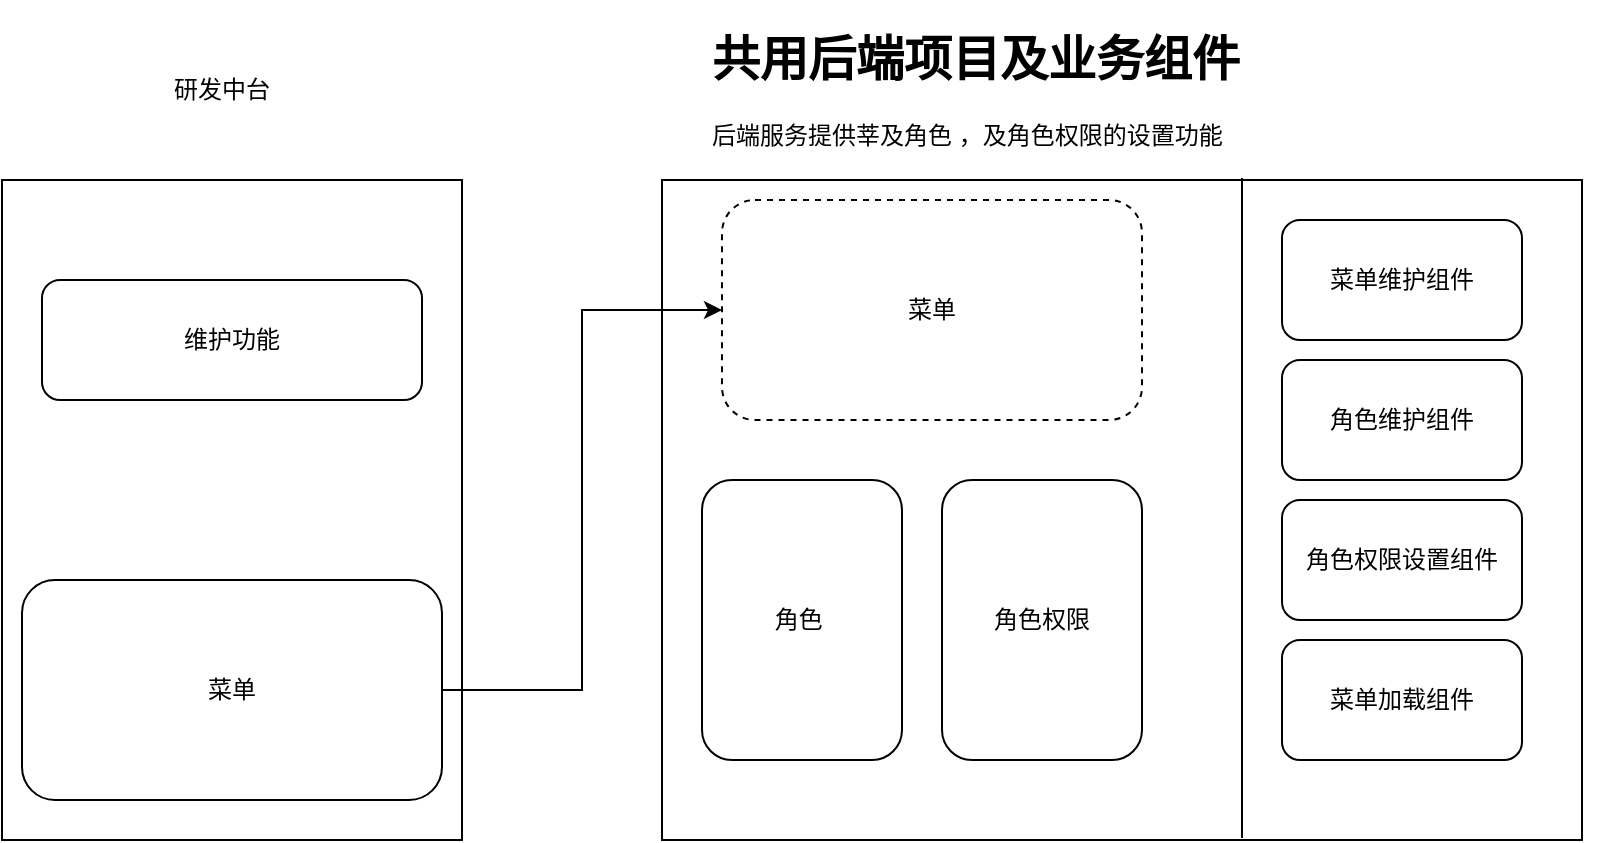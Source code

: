 <mxfile version="18.0.7" type="github">
  <diagram id="bURpGb17ZqjAIcp8gYNU" name="Page-1">
    <mxGraphModel dx="1298" dy="714" grid="1" gridSize="10" guides="1" tooltips="1" connect="1" arrows="1" fold="1" page="1" pageScale="1" pageWidth="827" pageHeight="1169" math="0" shadow="0">
      <root>
        <mxCell id="0" />
        <mxCell id="1" parent="0" />
        <mxCell id="RIX8hU53r9PgMsLvg3Ds-4" value="" style="rounded=0;whiteSpace=wrap;html=1;" parent="1" vertex="1">
          <mxGeometry x="340" y="490" width="460" height="330" as="geometry" />
        </mxCell>
        <mxCell id="RIX8hU53r9PgMsLvg3Ds-1" value="" style="rounded=0;whiteSpace=wrap;html=1;" parent="1" vertex="1">
          <mxGeometry x="10" y="490" width="230" height="330" as="geometry" />
        </mxCell>
        <mxCell id="RIX8hU53r9PgMsLvg3Ds-6" style="edgeStyle=orthogonalEdgeStyle;rounded=0;orthogonalLoop=1;jettySize=auto;html=1;entryX=0;entryY=0.5;entryDx=0;entryDy=0;" parent="1" source="RIX8hU53r9PgMsLvg3Ds-2" target="RIX8hU53r9PgMsLvg3Ds-5" edge="1">
          <mxGeometry relative="1" as="geometry" />
        </mxCell>
        <mxCell id="RIX8hU53r9PgMsLvg3Ds-2" value="菜单" style="rounded=1;whiteSpace=wrap;html=1;" parent="1" vertex="1">
          <mxGeometry x="20" y="690" width="210" height="110" as="geometry" />
        </mxCell>
        <mxCell id="RIX8hU53r9PgMsLvg3Ds-3" value="研发中台" style="text;html=1;strokeColor=none;fillColor=none;align=center;verticalAlign=middle;whiteSpace=wrap;rounded=0;" parent="1" vertex="1">
          <mxGeometry x="10" y="410" width="220" height="70" as="geometry" />
        </mxCell>
        <mxCell id="RIX8hU53r9PgMsLvg3Ds-5" value="菜单" style="rounded=1;whiteSpace=wrap;html=1;dashed=1;" parent="1" vertex="1">
          <mxGeometry x="370" y="500" width="210" height="110" as="geometry" />
        </mxCell>
        <mxCell id="kIe1R308I3wS3oBuVrrd-1" value="角色&amp;nbsp;" style="rounded=1;whiteSpace=wrap;html=1;" vertex="1" parent="1">
          <mxGeometry x="360" y="640" width="100" height="140" as="geometry" />
        </mxCell>
        <mxCell id="kIe1R308I3wS3oBuVrrd-2" value="角色权限" style="rounded=1;whiteSpace=wrap;html=1;" vertex="1" parent="1">
          <mxGeometry x="480" y="640" width="100" height="140" as="geometry" />
        </mxCell>
        <mxCell id="kIe1R308I3wS3oBuVrrd-3" value="" style="endArrow=none;html=1;rounded=0;" edge="1" parent="1">
          <mxGeometry width="50" height="50" relative="1" as="geometry">
            <mxPoint x="630" y="489" as="sourcePoint" />
            <mxPoint x="630" y="819" as="targetPoint" />
          </mxGeometry>
        </mxCell>
        <mxCell id="kIe1R308I3wS3oBuVrrd-4" value="菜单维护组件" style="rounded=1;whiteSpace=wrap;html=1;" vertex="1" parent="1">
          <mxGeometry x="650" y="510" width="120" height="60" as="geometry" />
        </mxCell>
        <mxCell id="kIe1R308I3wS3oBuVrrd-7" value="角色维护组件" style="rounded=1;whiteSpace=wrap;html=1;" vertex="1" parent="1">
          <mxGeometry x="650" y="580" width="120" height="60" as="geometry" />
        </mxCell>
        <mxCell id="kIe1R308I3wS3oBuVrrd-8" value="角色权限设置组件" style="rounded=1;whiteSpace=wrap;html=1;" vertex="1" parent="1">
          <mxGeometry x="650" y="650" width="120" height="60" as="geometry" />
        </mxCell>
        <mxCell id="kIe1R308I3wS3oBuVrrd-9" value="菜单加载组件" style="rounded=1;whiteSpace=wrap;html=1;" vertex="1" parent="1">
          <mxGeometry x="650" y="720" width="120" height="60" as="geometry" />
        </mxCell>
        <mxCell id="kIe1R308I3wS3oBuVrrd-10" value="&lt;h1&gt;共用后端项目及业务组件&lt;/h1&gt;&lt;p&gt;后端服务提供莘及角色 ，及角色权限的设置功能&lt;/p&gt;&lt;p&gt;.&lt;/p&gt;" style="text;html=1;strokeColor=none;fillColor=none;spacing=5;spacingTop=-20;whiteSpace=wrap;overflow=hidden;rounded=0;" vertex="1" parent="1">
          <mxGeometry x="360" y="410" width="450" height="70" as="geometry" />
        </mxCell>
        <mxCell id="kIe1R308I3wS3oBuVrrd-11" value="维护功能" style="rounded=1;whiteSpace=wrap;html=1;" vertex="1" parent="1">
          <mxGeometry x="30" y="540" width="190" height="60" as="geometry" />
        </mxCell>
      </root>
    </mxGraphModel>
  </diagram>
</mxfile>
